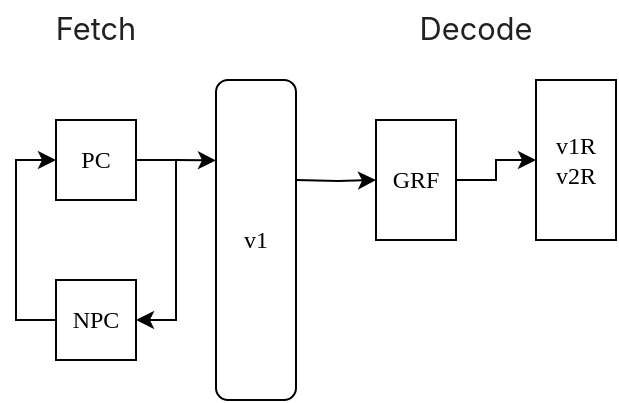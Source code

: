 <mxfile version="20.5.3" type="github">
  <diagram id="M9rMk9_2CAVGgDLKMlBJ" name="第 1 页">
    <mxGraphModel dx="1069" dy="586" grid="1" gridSize="10" guides="1" tooltips="1" connect="1" arrows="1" fold="1" page="1" pageScale="1" pageWidth="827" pageHeight="1169" math="0" shadow="0">
      <root>
        <mxCell id="0" />
        <mxCell id="1" parent="0" />
        <mxCell id="8UIOoFh4naX3oUpx9IFV-15" style="edgeStyle=orthogonalEdgeStyle;rounded=0;orthogonalLoop=1;jettySize=auto;html=1;entryX=0;entryY=0.5;entryDx=0;entryDy=0;fontFamily=Times New Roman;" edge="1" parent="1" target="8UIOoFh4naX3oUpx9IFV-13">
          <mxGeometry relative="1" as="geometry">
            <mxPoint x="160" y="210" as="sourcePoint" />
          </mxGeometry>
        </mxCell>
        <mxCell id="8UIOoFh4naX3oUpx9IFV-1" value="v1" style="rounded=1;whiteSpace=wrap;html=1;fontFamily=Times New Roman;" vertex="1" parent="1">
          <mxGeometry x="120" y="160" width="40" height="160" as="geometry" />
        </mxCell>
        <mxCell id="8UIOoFh4naX3oUpx9IFV-8" style="edgeStyle=orthogonalEdgeStyle;rounded=0;orthogonalLoop=1;jettySize=auto;html=1;exitX=1;exitY=0.5;exitDx=0;exitDy=0;entryX=0;entryY=0.301;entryDx=0;entryDy=0;entryPerimeter=0;fontFamily=Times New Roman;" edge="1" parent="1" source="8UIOoFh4naX3oUpx9IFV-2">
          <mxGeometry relative="1" as="geometry">
            <mxPoint x="120" y="200.2" as="targetPoint" />
          </mxGeometry>
        </mxCell>
        <mxCell id="8UIOoFh4naX3oUpx9IFV-10" style="edgeStyle=orthogonalEdgeStyle;rounded=0;orthogonalLoop=1;jettySize=auto;html=1;exitX=1;exitY=0.5;exitDx=0;exitDy=0;fontFamily=Times New Roman;entryX=1;entryY=0.5;entryDx=0;entryDy=0;" edge="1" parent="1" source="8UIOoFh4naX3oUpx9IFV-2" target="8UIOoFh4naX3oUpx9IFV-3">
          <mxGeometry relative="1" as="geometry">
            <mxPoint x="100" y="280" as="targetPoint" />
          </mxGeometry>
        </mxCell>
        <mxCell id="8UIOoFh4naX3oUpx9IFV-2" value="PC" style="rounded=0;whiteSpace=wrap;html=1;fontFamily=Times New Roman;" vertex="1" parent="1">
          <mxGeometry x="40" y="180" width="40" height="40" as="geometry" />
        </mxCell>
        <mxCell id="8UIOoFh4naX3oUpx9IFV-12" style="edgeStyle=orthogonalEdgeStyle;rounded=0;orthogonalLoop=1;jettySize=auto;html=1;fontFamily=Times New Roman;entryX=0;entryY=0.5;entryDx=0;entryDy=0;" edge="1" parent="1" source="8UIOoFh4naX3oUpx9IFV-3" target="8UIOoFh4naX3oUpx9IFV-2">
          <mxGeometry relative="1" as="geometry">
            <mxPoint x="20" y="200" as="targetPoint" />
            <Array as="points">
              <mxPoint x="20" y="280" />
              <mxPoint x="20" y="200" />
            </Array>
          </mxGeometry>
        </mxCell>
        <mxCell id="8UIOoFh4naX3oUpx9IFV-3" value="NPC" style="rounded=0;whiteSpace=wrap;html=1;fontFamily=Times New Roman;" vertex="1" parent="1">
          <mxGeometry x="40" y="260" width="40" height="40" as="geometry" />
        </mxCell>
        <mxCell id="8UIOoFh4naX3oUpx9IFV-19" style="edgeStyle=orthogonalEdgeStyle;rounded=0;orthogonalLoop=1;jettySize=auto;html=1;fontFamily=Times New Roman;entryX=0;entryY=0.5;entryDx=0;entryDy=0;" edge="1" parent="1" source="8UIOoFh4naX3oUpx9IFV-13" target="8UIOoFh4naX3oUpx9IFV-14">
          <mxGeometry relative="1" as="geometry">
            <mxPoint x="260" y="200" as="targetPoint" />
          </mxGeometry>
        </mxCell>
        <mxCell id="8UIOoFh4naX3oUpx9IFV-13" value="GRF" style="rounded=0;whiteSpace=wrap;html=1;fontFamily=Times New Roman;" vertex="1" parent="1">
          <mxGeometry x="200" y="180" width="40" height="60" as="geometry" />
        </mxCell>
        <mxCell id="8UIOoFh4naX3oUpx9IFV-14" value="v1R&lt;br&gt;v2R" style="rounded=0;whiteSpace=wrap;html=1;fontFamily=Times New Roman;" vertex="1" parent="1">
          <mxGeometry x="280" y="160" width="40" height="80" as="geometry" />
        </mxCell>
        <mxCell id="8UIOoFh4naX3oUpx9IFV-26" value="&lt;span style=&quot;color: rgba(0, 0, 0, 0.87); font-family: _, -apple-system, BlinkMacSystemFont, Helvetica, Arial, sans-serif; font-size: 15.36px; font-style: normal; font-variant-ligatures: normal; font-variant-caps: normal; font-weight: 400; letter-spacing: normal; orphans: 2; text-align: left; text-indent: 0px; text-transform: none; widows: 2; word-spacing: 0px; -webkit-text-stroke-width: 0px; background-color: rgb(255, 255, 255); text-decoration-thickness: initial; text-decoration-style: initial; text-decoration-color: initial; float: none; display: inline !important;&quot;&gt;Fetch&lt;/span&gt;" style="text;html=1;strokeColor=none;fillColor=none;align=center;verticalAlign=middle;whiteSpace=wrap;rounded=0;fontFamily=Times New Roman;" vertex="1" parent="1">
          <mxGeometry x="30" y="120" width="60" height="30" as="geometry" />
        </mxCell>
        <mxCell id="8UIOoFh4naX3oUpx9IFV-27" value="&lt;span style=&quot;color: rgba(0, 0, 0, 0.87); font-family: _, -apple-system, BlinkMacSystemFont, Helvetica, Arial, sans-serif; font-size: 15.36px; font-style: normal; font-variant-ligatures: normal; font-variant-caps: normal; font-weight: 400; letter-spacing: normal; orphans: 2; text-align: left; text-indent: 0px; text-transform: none; widows: 2; word-spacing: 0px; -webkit-text-stroke-width: 0px; background-color: rgb(255, 255, 255); text-decoration-thickness: initial; text-decoration-style: initial; text-decoration-color: initial; float: none; display: inline !important;&quot;&gt;Decode&lt;/span&gt;" style="text;html=1;strokeColor=none;fillColor=none;align=center;verticalAlign=middle;whiteSpace=wrap;rounded=0;fontFamily=Times New Roman;" vertex="1" parent="1">
          <mxGeometry x="220" y="120" width="60" height="30" as="geometry" />
        </mxCell>
      </root>
    </mxGraphModel>
  </diagram>
</mxfile>
